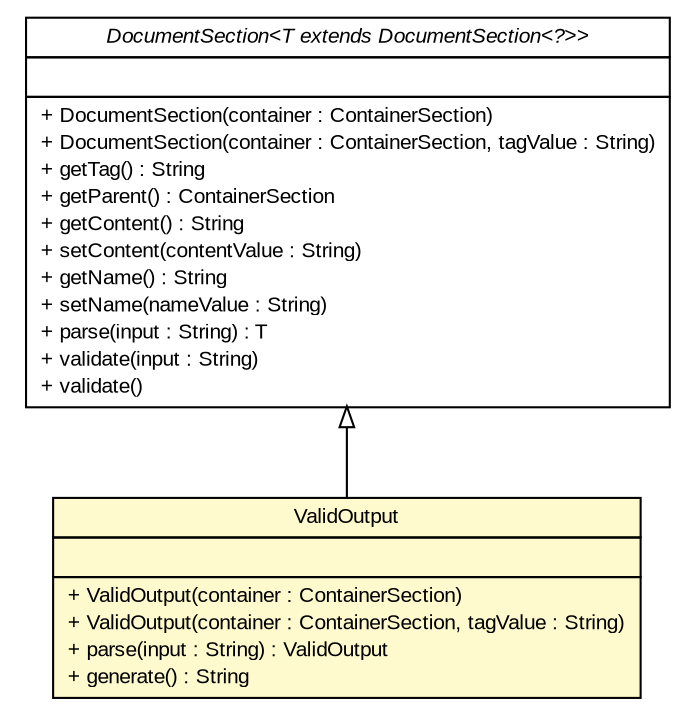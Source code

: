 #!/usr/local/bin/dot
#
# Class diagram 
# Generated by UMLGraph version R5_6 (http://www.umlgraph.org/)
#

digraph G {
	edge [fontname="arial",fontsize=10,labelfontname="arial",labelfontsize=10];
	node [fontname="arial",fontsize=10,shape=plaintext];
	nodesep=0.25;
	ranksep=0.5;
	// com.github.mkolisnyk.aerial.document.ValidOutput
	c4913 [label=<<table title="com.github.mkolisnyk.aerial.document.ValidOutput" border="0" cellborder="1" cellspacing="0" cellpadding="2" port="p" bgcolor="lemonChiffon" href="./ValidOutput.html">
		<tr><td><table border="0" cellspacing="0" cellpadding="1">
<tr><td align="center" balign="center"> ValidOutput </td></tr>
		</table></td></tr>
		<tr><td><table border="0" cellspacing="0" cellpadding="1">
<tr><td align="left" balign="left">  </td></tr>
		</table></td></tr>
		<tr><td><table border="0" cellspacing="0" cellpadding="1">
<tr><td align="left" balign="left"> + ValidOutput(container : ContainerSection) </td></tr>
<tr><td align="left" balign="left"> + ValidOutput(container : ContainerSection, tagValue : String) </td></tr>
<tr><td align="left" balign="left"> + parse(input : String) : ValidOutput </td></tr>
<tr><td align="left" balign="left"> + generate() : String </td></tr>
		</table></td></tr>
		</table>>, URL="./ValidOutput.html", fontname="arial", fontcolor="black", fontsize=10.0];
	// com.github.mkolisnyk.aerial.document.DocumentSection<T extends com.github.mkolisnyk.aerial.document.DocumentSection<?>>
	c4920 [label=<<table title="com.github.mkolisnyk.aerial.document.DocumentSection" border="0" cellborder="1" cellspacing="0" cellpadding="2" port="p" href="./DocumentSection.html">
		<tr><td><table border="0" cellspacing="0" cellpadding="1">
<tr><td align="center" balign="center"><font face="arial italic"> DocumentSection&lt;T extends DocumentSection&lt;?&gt;&gt; </font></td></tr>
		</table></td></tr>
		<tr><td><table border="0" cellspacing="0" cellpadding="1">
<tr><td align="left" balign="left">  </td></tr>
		</table></td></tr>
		<tr><td><table border="0" cellspacing="0" cellpadding="1">
<tr><td align="left" balign="left"> + DocumentSection(container : ContainerSection) </td></tr>
<tr><td align="left" balign="left"> + DocumentSection(container : ContainerSection, tagValue : String) </td></tr>
<tr><td align="left" balign="left"> + getTag() : String </td></tr>
<tr><td align="left" balign="left"> + getParent() : ContainerSection </td></tr>
<tr><td align="left" balign="left"> + getContent() : String </td></tr>
<tr><td align="left" balign="left"> + setContent(contentValue : String) </td></tr>
<tr><td align="left" balign="left"> + getName() : String </td></tr>
<tr><td align="left" balign="left"> + setName(nameValue : String) </td></tr>
<tr><td align="left" balign="left"> + parse(input : String) : T </td></tr>
<tr><td align="left" balign="left"> + validate(input : String) </td></tr>
<tr><td align="left" balign="left"> + validate() </td></tr>
		</table></td></tr>
		</table>>, URL="./DocumentSection.html", fontname="arial", fontcolor="black", fontsize=10.0];
	//com.github.mkolisnyk.aerial.document.ValidOutput extends com.github.mkolisnyk.aerial.document.DocumentSection<com.github.mkolisnyk.aerial.document.ValidOutput>
	c4920:p -> c4913:p [dir=back,arrowtail=empty];
}

